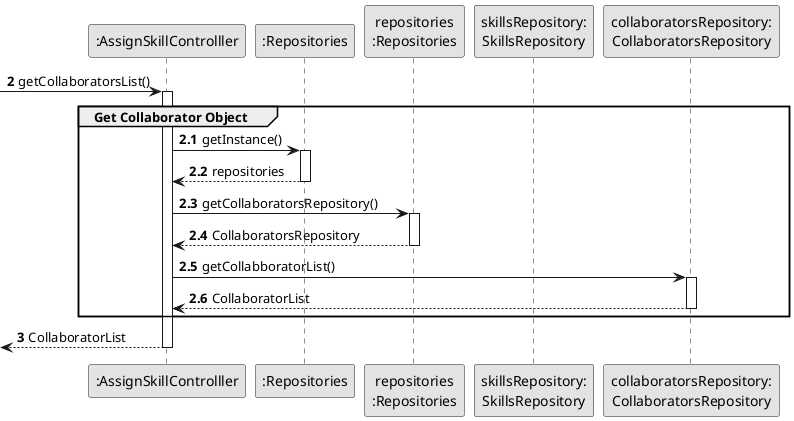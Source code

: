 @startuml
skinparam monochrome true
skinparam packageStyle rectangle
skinparam shadowing false

autonumber

'hide footbox

participant ":AssignSkillControlller" as CTRL
participant ":Repositories" as REP
participant "repositories\n:Repositories" as REPS
participant "skillsRepository:\nSkillsRepository" as skillsRepository
participant "collaboratorsRepository:\nCollaboratorsRepository" as collaboratorsRepository

autonumber 2

 -> CTRL : getCollaboratorsList()
autonumber 2.1
activate CTRL
    group Get Collaborator Object

            CTRL -> REP : getInstance()
            activate REP

            REP --> CTRL: repositories
            deactivate REP

            CTRL -> REPS : getCollaboratorsRepository()
            activate REPS

            REPS --> CTRL: CollaboratorsRepository
            deactivate REPS

            CTRL -> collaboratorsRepository: getCollabboratorList()
            activate collaboratorsRepository

            collaboratorsRepository --> CTRL : CollaboratorList
            deactivate collaboratorsRepository

    end
    autonumber 3
    <-- CTRL  : CollaboratorList
deactivate CTRL

@enduml